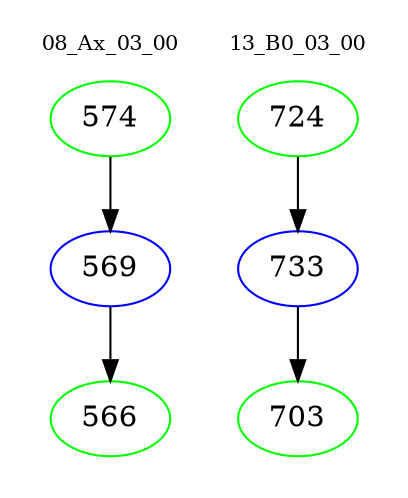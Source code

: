 digraph{
subgraph cluster_0 {
color = white
label = "08_Ax_03_00";
fontsize=10;
T0_574 [label="574", color="green"]
T0_574 -> T0_569 [color="black"]
T0_569 [label="569", color="blue"]
T0_569 -> T0_566 [color="black"]
T0_566 [label="566", color="green"]
}
subgraph cluster_1 {
color = white
label = "13_B0_03_00";
fontsize=10;
T1_724 [label="724", color="green"]
T1_724 -> T1_733 [color="black"]
T1_733 [label="733", color="blue"]
T1_733 -> T1_703 [color="black"]
T1_703 [label="703", color="green"]
}
}
